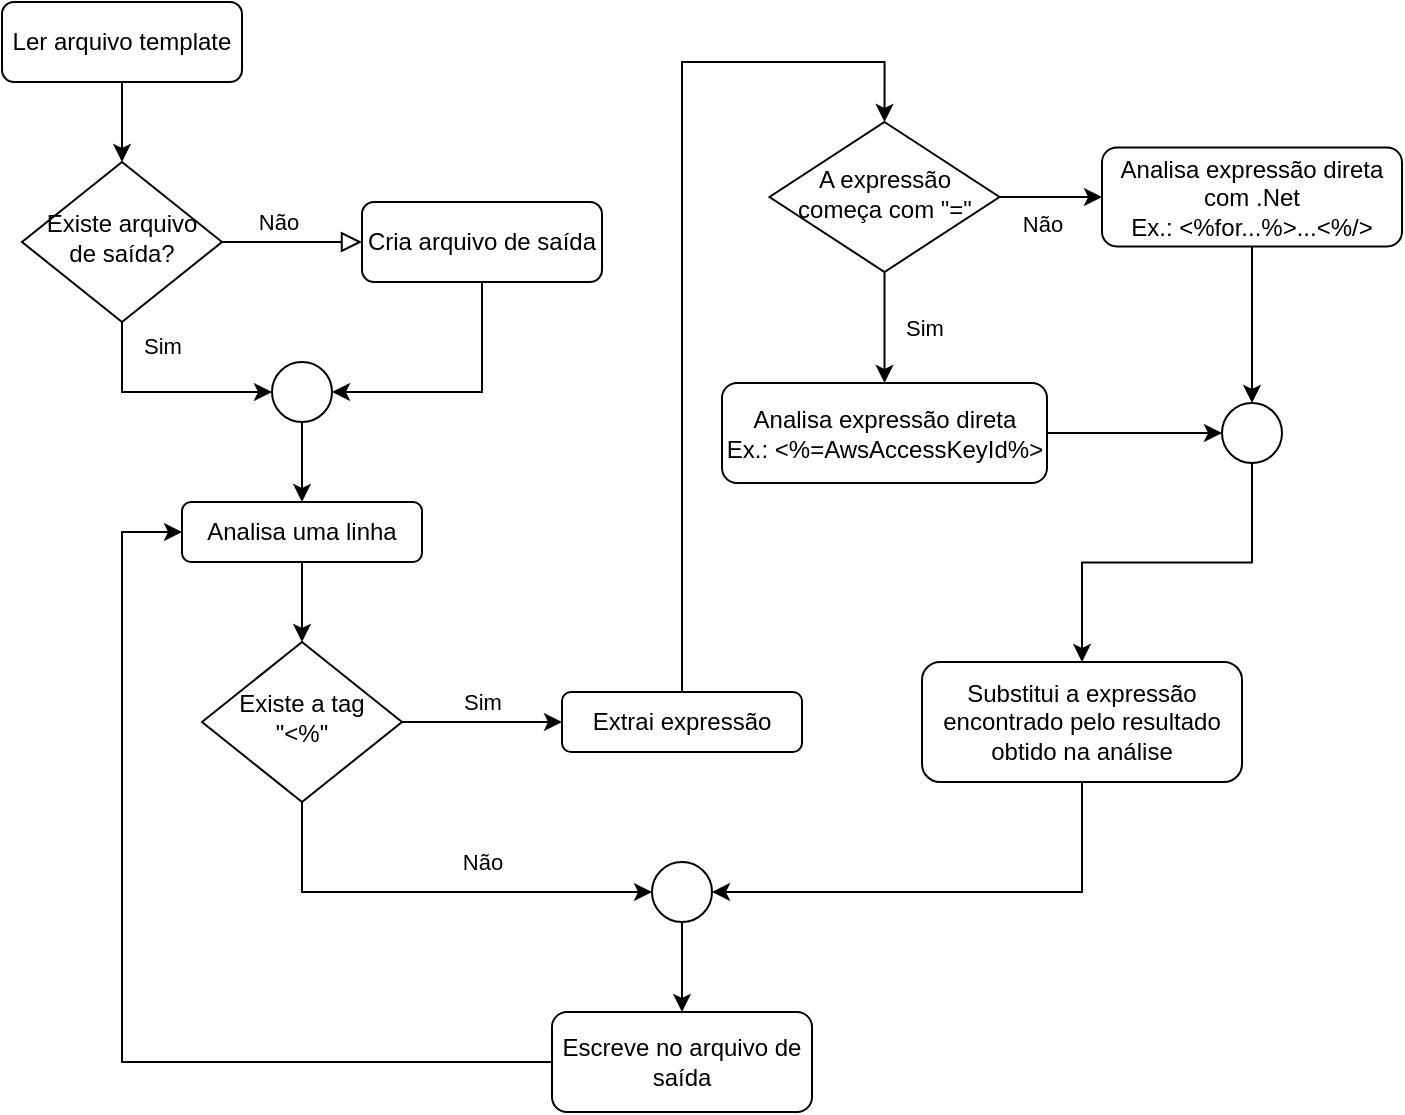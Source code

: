 <mxfile version="24.0.2" type="device">
  <diagram id="C5RBs43oDa-KdzZeNtuy" name="Page-1">
    <mxGraphModel dx="1434" dy="746" grid="1" gridSize="10" guides="1" tooltips="1" connect="1" arrows="1" fold="1" page="1" pageScale="1" pageWidth="827" pageHeight="1169" math="0" shadow="0">
      <root>
        <mxCell id="WIyWlLk6GJQsqaUBKTNV-0" />
        <mxCell id="WIyWlLk6GJQsqaUBKTNV-1" parent="WIyWlLk6GJQsqaUBKTNV-0" />
        <mxCell id="GMDL_d_8JTyKxyOyi_9L-31" style="edgeStyle=orthogonalEdgeStyle;rounded=0;orthogonalLoop=1;jettySize=auto;html=1;exitX=0.5;exitY=1;exitDx=0;exitDy=0;entryX=0.5;entryY=0;entryDx=0;entryDy=0;" edge="1" parent="WIyWlLk6GJQsqaUBKTNV-1" source="WIyWlLk6GJQsqaUBKTNV-3" target="WIyWlLk6GJQsqaUBKTNV-6">
          <mxGeometry relative="1" as="geometry" />
        </mxCell>
        <mxCell id="WIyWlLk6GJQsqaUBKTNV-3" value="Ler arquivo template" style="rounded=1;whiteSpace=wrap;html=1;fontSize=12;glass=0;strokeWidth=1;shadow=0;" parent="WIyWlLk6GJQsqaUBKTNV-1" vertex="1">
          <mxGeometry x="20" y="80" width="120" height="40" as="geometry" />
        </mxCell>
        <mxCell id="WIyWlLk6GJQsqaUBKTNV-4" value="Sim" style="rounded=0;html=1;jettySize=auto;orthogonalLoop=1;fontSize=11;endArrow=classic;endFill=1;endSize=6;strokeWidth=1;shadow=0;labelBackgroundColor=none;edgeStyle=orthogonalEdgeStyle;entryX=0;entryY=0.5;entryDx=0;entryDy=0;exitX=0.5;exitY=1;exitDx=0;exitDy=0;" parent="WIyWlLk6GJQsqaUBKTNV-1" source="WIyWlLk6GJQsqaUBKTNV-6" target="GMDL_d_8JTyKxyOyi_9L-11" edge="1">
          <mxGeometry x="-0.778" y="20" relative="1" as="geometry">
            <mxPoint as="offset" />
            <mxPoint x="80" y="260" as="sourcePoint" />
            <mxPoint x="175" y="425" as="targetPoint" />
          </mxGeometry>
        </mxCell>
        <mxCell id="WIyWlLk6GJQsqaUBKTNV-5" value="Não" style="edgeStyle=orthogonalEdgeStyle;rounded=0;html=1;jettySize=auto;orthogonalLoop=1;fontSize=11;endArrow=block;endFill=0;endSize=8;strokeWidth=1;shadow=0;labelBackgroundColor=none;entryX=0;entryY=0.5;entryDx=0;entryDy=0;" parent="WIyWlLk6GJQsqaUBKTNV-1" source="WIyWlLk6GJQsqaUBKTNV-6" target="GMDL_d_8JTyKxyOyi_9L-0" edge="1">
          <mxGeometry x="-0.2" y="10" relative="1" as="geometry">
            <mxPoint as="offset" />
            <mxPoint x="210" y="200" as="targetPoint" />
          </mxGeometry>
        </mxCell>
        <mxCell id="WIyWlLk6GJQsqaUBKTNV-6" value="Existe arquivo de saída?" style="rhombus;whiteSpace=wrap;html=1;shadow=0;fontFamily=Helvetica;fontSize=12;align=center;strokeWidth=1;spacing=6;spacingTop=-4;" parent="WIyWlLk6GJQsqaUBKTNV-1" vertex="1">
          <mxGeometry x="30" y="160" width="100" height="80" as="geometry" />
        </mxCell>
        <mxCell id="GMDL_d_8JTyKxyOyi_9L-18" style="edgeStyle=orthogonalEdgeStyle;rounded=0;orthogonalLoop=1;jettySize=auto;html=1;exitX=0.5;exitY=1;exitDx=0;exitDy=0;entryX=0.5;entryY=0;entryDx=0;entryDy=0;" edge="1" parent="WIyWlLk6GJQsqaUBKTNV-1" source="WIyWlLk6GJQsqaUBKTNV-12" target="GMDL_d_8JTyKxyOyi_9L-7">
          <mxGeometry relative="1" as="geometry" />
        </mxCell>
        <mxCell id="WIyWlLk6GJQsqaUBKTNV-12" value="Analisa uma linha" style="rounded=1;whiteSpace=wrap;html=1;fontSize=12;glass=0;strokeWidth=1;shadow=0;" parent="WIyWlLk6GJQsqaUBKTNV-1" vertex="1">
          <mxGeometry x="110" y="330" width="120" height="30" as="geometry" />
        </mxCell>
        <mxCell id="GMDL_d_8JTyKxyOyi_9L-13" style="edgeStyle=orthogonalEdgeStyle;rounded=0;orthogonalLoop=1;jettySize=auto;html=1;exitX=0.5;exitY=1;exitDx=0;exitDy=0;entryX=1;entryY=0.5;entryDx=0;entryDy=0;" edge="1" parent="WIyWlLk6GJQsqaUBKTNV-1" source="GMDL_d_8JTyKxyOyi_9L-0" target="GMDL_d_8JTyKxyOyi_9L-11">
          <mxGeometry relative="1" as="geometry">
            <mxPoint x="270" y="340" as="targetPoint" />
            <Array as="points">
              <mxPoint x="260" y="275" />
            </Array>
          </mxGeometry>
        </mxCell>
        <mxCell id="GMDL_d_8JTyKxyOyi_9L-0" value="Cria arquivo de saída" style="rounded=1;whiteSpace=wrap;html=1;fontSize=12;glass=0;strokeWidth=1;shadow=0;" vertex="1" parent="WIyWlLk6GJQsqaUBKTNV-1">
          <mxGeometry x="200" y="180" width="120" height="40" as="geometry" />
        </mxCell>
        <mxCell id="GMDL_d_8JTyKxyOyi_9L-5" value="Sim" style="rounded=0;html=1;jettySize=auto;orthogonalLoop=1;fontSize=11;endArrow=classic;endFill=1;endSize=6;strokeWidth=1;shadow=0;labelBackgroundColor=none;edgeStyle=orthogonalEdgeStyle;entryX=0;entryY=0.5;entryDx=0;entryDy=0;exitX=1;exitY=0.5;exitDx=0;exitDy=0;" edge="1" parent="WIyWlLk6GJQsqaUBKTNV-1" source="GMDL_d_8JTyKxyOyi_9L-7" target="GMDL_d_8JTyKxyOyi_9L-8">
          <mxGeometry y="10" relative="1" as="geometry">
            <mxPoint as="offset" />
            <mxPoint x="195" y="520" as="targetPoint" />
            <mxPoint x="280" y="420" as="sourcePoint" />
          </mxGeometry>
        </mxCell>
        <mxCell id="GMDL_d_8JTyKxyOyi_9L-7" value="&lt;p style=&quot;line-height: 120%;&quot;&gt;&lt;span style=&quot;background-color: initial;&quot;&gt;Existe a tag&lt;br&gt;&lt;/span&gt;&lt;span style=&quot;background-color: initial;&quot;&gt;&quot;&lt;/span&gt;&lt;span style=&quot;background-color: initial;&quot;&gt;&amp;lt;%&quot;&lt;/span&gt;&lt;/p&gt;" style="rhombus;whiteSpace=wrap;html=1;shadow=0;fontFamily=Helvetica;fontSize=12;align=center;strokeWidth=1;spacing=6;spacingTop=-4;" vertex="1" parent="WIyWlLk6GJQsqaUBKTNV-1">
          <mxGeometry x="120" y="400" width="100" height="80" as="geometry" />
        </mxCell>
        <mxCell id="GMDL_d_8JTyKxyOyi_9L-23" style="edgeStyle=orthogonalEdgeStyle;rounded=0;orthogonalLoop=1;jettySize=auto;html=1;entryX=0.5;entryY=0;entryDx=0;entryDy=0;exitX=0.5;exitY=0;exitDx=0;exitDy=0;" edge="1" parent="WIyWlLk6GJQsqaUBKTNV-1" source="GMDL_d_8JTyKxyOyi_9L-8" target="GMDL_d_8JTyKxyOyi_9L-21">
          <mxGeometry relative="1" as="geometry">
            <mxPoint x="310" y="580" as="sourcePoint" />
            <Array as="points">
              <mxPoint x="360" y="110" />
              <mxPoint x="461" y="110" />
            </Array>
          </mxGeometry>
        </mxCell>
        <mxCell id="GMDL_d_8JTyKxyOyi_9L-8" value="Extrai expressão" style="rounded=1;whiteSpace=wrap;html=1;fontSize=12;glass=0;strokeWidth=1;shadow=0;" vertex="1" parent="WIyWlLk6GJQsqaUBKTNV-1">
          <mxGeometry x="300" y="425" width="120" height="30" as="geometry" />
        </mxCell>
        <mxCell id="GMDL_d_8JTyKxyOyi_9L-14" style="edgeStyle=orthogonalEdgeStyle;rounded=0;orthogonalLoop=1;jettySize=auto;html=1;exitX=0.5;exitY=1;exitDx=0;exitDy=0;entryX=0.5;entryY=0;entryDx=0;entryDy=0;" edge="1" parent="WIyWlLk6GJQsqaUBKTNV-1" source="GMDL_d_8JTyKxyOyi_9L-11" target="WIyWlLk6GJQsqaUBKTNV-12">
          <mxGeometry relative="1" as="geometry" />
        </mxCell>
        <mxCell id="GMDL_d_8JTyKxyOyi_9L-11" value="" style="ellipse;whiteSpace=wrap;html=1;aspect=fixed;" vertex="1" parent="WIyWlLk6GJQsqaUBKTNV-1">
          <mxGeometry x="155" y="260" width="30" height="30" as="geometry" />
        </mxCell>
        <mxCell id="GMDL_d_8JTyKxyOyi_9L-19" value="Não" style="edgeStyle=orthogonalEdgeStyle;rounded=0;html=1;jettySize=auto;orthogonalLoop=1;fontSize=11;endArrow=classic;endFill=1;endSize=6;strokeWidth=1;shadow=0;labelBackgroundColor=none;entryX=0;entryY=0.5;entryDx=0;entryDy=0;exitX=0.5;exitY=1;exitDx=0;exitDy=0;" edge="1" parent="WIyWlLk6GJQsqaUBKTNV-1" source="GMDL_d_8JTyKxyOyi_9L-7" target="GMDL_d_8JTyKxyOyi_9L-41">
          <mxGeometry x="0.227" y="15" relative="1" as="geometry">
            <mxPoint as="offset" />
            <mxPoint x="270" y="410" as="sourcePoint" />
            <mxPoint x="50" y="340" as="targetPoint" />
            <Array as="points">
              <mxPoint x="170" y="525" />
            </Array>
          </mxGeometry>
        </mxCell>
        <mxCell id="GMDL_d_8JTyKxyOyi_9L-21" value="&lt;p style=&quot;line-height: 120%;&quot;&gt;A expressão começa com &quot;=&quot;&lt;/p&gt;" style="rhombus;whiteSpace=wrap;html=1;shadow=0;fontFamily=Helvetica;fontSize=12;align=center;strokeWidth=1;spacing=6;spacingTop=-4;" vertex="1" parent="WIyWlLk6GJQsqaUBKTNV-1">
          <mxGeometry x="403.75" y="140" width="115" height="75" as="geometry" />
        </mxCell>
        <mxCell id="GMDL_d_8JTyKxyOyi_9L-26" value="Sim" style="rounded=0;html=1;jettySize=auto;orthogonalLoop=1;fontSize=11;endArrow=classic;endFill=1;endSize=6;strokeWidth=1;shadow=0;labelBackgroundColor=none;edgeStyle=orthogonalEdgeStyle;exitX=0.5;exitY=1;exitDx=0;exitDy=0;entryX=0.5;entryY=0;entryDx=0;entryDy=0;" edge="1" parent="WIyWlLk6GJQsqaUBKTNV-1" source="GMDL_d_8JTyKxyOyi_9L-21" target="GMDL_d_8JTyKxyOyi_9L-29">
          <mxGeometry y="20" relative="1" as="geometry">
            <mxPoint as="offset" />
            <mxPoint x="461.25" y="270.5" as="targetPoint" />
            <mxPoint x="471.25" y="20.5" as="sourcePoint" />
          </mxGeometry>
        </mxCell>
        <mxCell id="GMDL_d_8JTyKxyOyi_9L-27" value="Não" style="edgeStyle=orthogonalEdgeStyle;rounded=0;html=1;jettySize=auto;orthogonalLoop=1;fontSize=11;endArrow=classic;endFill=1;endSize=6;strokeWidth=1;shadow=0;labelBackgroundColor=none;exitX=1;exitY=0.5;exitDx=0;exitDy=0;entryX=0;entryY=0.5;entryDx=0;entryDy=0;" edge="1" parent="WIyWlLk6GJQsqaUBKTNV-1" source="GMDL_d_8JTyKxyOyi_9L-21" target="GMDL_d_8JTyKxyOyi_9L-30">
          <mxGeometry x="-0.171" y="-12" relative="1" as="geometry">
            <mxPoint y="1" as="offset" />
            <mxPoint x="546.25" y="177.5" as="sourcePoint" />
            <mxPoint x="686.25" y="177.5" as="targetPoint" />
            <Array as="points" />
          </mxGeometry>
        </mxCell>
        <mxCell id="GMDL_d_8JTyKxyOyi_9L-33" style="edgeStyle=orthogonalEdgeStyle;rounded=0;orthogonalLoop=1;jettySize=auto;html=1;exitX=1;exitY=0.5;exitDx=0;exitDy=0;entryX=0;entryY=0.5;entryDx=0;entryDy=0;" edge="1" parent="WIyWlLk6GJQsqaUBKTNV-1" source="GMDL_d_8JTyKxyOyi_9L-29" target="GMDL_d_8JTyKxyOyi_9L-32">
          <mxGeometry relative="1" as="geometry" />
        </mxCell>
        <mxCell id="GMDL_d_8JTyKxyOyi_9L-29" value="Analisa expressão direta&lt;br&gt;Ex.:&amp;nbsp;&amp;lt;%=AwsAccessKeyId%&amp;gt;" style="rounded=1;whiteSpace=wrap;html=1;fontSize=12;glass=0;strokeWidth=1;shadow=0;" vertex="1" parent="WIyWlLk6GJQsqaUBKTNV-1">
          <mxGeometry x="380" y="270.5" width="162.5" height="50" as="geometry" />
        </mxCell>
        <mxCell id="GMDL_d_8JTyKxyOyi_9L-34" style="edgeStyle=orthogonalEdgeStyle;rounded=0;orthogonalLoop=1;jettySize=auto;html=1;exitX=0.5;exitY=1;exitDx=0;exitDy=0;entryX=0.5;entryY=0;entryDx=0;entryDy=0;" edge="1" parent="WIyWlLk6GJQsqaUBKTNV-1" source="GMDL_d_8JTyKxyOyi_9L-30" target="GMDL_d_8JTyKxyOyi_9L-32">
          <mxGeometry relative="1" as="geometry" />
        </mxCell>
        <mxCell id="GMDL_d_8JTyKxyOyi_9L-30" value="Analisa expressão direta com .Net&lt;br&gt;Ex.: &amp;lt;%for...%&amp;gt;...&amp;lt;%/&amp;gt;" style="rounded=1;whiteSpace=wrap;html=1;fontSize=12;glass=0;strokeWidth=1;shadow=0;" vertex="1" parent="WIyWlLk6GJQsqaUBKTNV-1">
          <mxGeometry x="570" y="152.75" width="150" height="49.5" as="geometry" />
        </mxCell>
        <mxCell id="GMDL_d_8JTyKxyOyi_9L-36" style="edgeStyle=orthogonalEdgeStyle;rounded=0;orthogonalLoop=1;jettySize=auto;html=1;exitX=0.5;exitY=1;exitDx=0;exitDy=0;entryX=0.5;entryY=0;entryDx=0;entryDy=0;" edge="1" parent="WIyWlLk6GJQsqaUBKTNV-1" source="GMDL_d_8JTyKxyOyi_9L-32" target="GMDL_d_8JTyKxyOyi_9L-35">
          <mxGeometry relative="1" as="geometry" />
        </mxCell>
        <mxCell id="GMDL_d_8JTyKxyOyi_9L-32" value="" style="ellipse;whiteSpace=wrap;html=1;aspect=fixed;" vertex="1" parent="WIyWlLk6GJQsqaUBKTNV-1">
          <mxGeometry x="630" y="280.5" width="30" height="30" as="geometry" />
        </mxCell>
        <mxCell id="GMDL_d_8JTyKxyOyi_9L-39" style="edgeStyle=orthogonalEdgeStyle;rounded=0;orthogonalLoop=1;jettySize=auto;html=1;exitX=0.5;exitY=1;exitDx=0;exitDy=0;entryX=1;entryY=0.5;entryDx=0;entryDy=0;" edge="1" parent="WIyWlLk6GJQsqaUBKTNV-1" source="GMDL_d_8JTyKxyOyi_9L-35" target="GMDL_d_8JTyKxyOyi_9L-41">
          <mxGeometry relative="1" as="geometry" />
        </mxCell>
        <mxCell id="GMDL_d_8JTyKxyOyi_9L-35" value="Substitui a expressão encontrado pelo resultado obtido na análise" style="rounded=1;whiteSpace=wrap;html=1;fontSize=12;glass=0;strokeWidth=1;shadow=0;" vertex="1" parent="WIyWlLk6GJQsqaUBKTNV-1">
          <mxGeometry x="480" y="410" width="160" height="60" as="geometry" />
        </mxCell>
        <mxCell id="GMDL_d_8JTyKxyOyi_9L-44" style="edgeStyle=orthogonalEdgeStyle;rounded=0;orthogonalLoop=1;jettySize=auto;html=1;exitX=0;exitY=0.5;exitDx=0;exitDy=0;entryX=0;entryY=0.5;entryDx=0;entryDy=0;" edge="1" parent="WIyWlLk6GJQsqaUBKTNV-1" source="GMDL_d_8JTyKxyOyi_9L-38" target="WIyWlLk6GJQsqaUBKTNV-12">
          <mxGeometry relative="1" as="geometry">
            <Array as="points">
              <mxPoint x="80" y="610" />
              <mxPoint x="80" y="345" />
            </Array>
          </mxGeometry>
        </mxCell>
        <mxCell id="GMDL_d_8JTyKxyOyi_9L-38" value="Escreve no arquivo de saída" style="rounded=1;whiteSpace=wrap;html=1;fontSize=12;glass=0;strokeWidth=1;shadow=0;" vertex="1" parent="WIyWlLk6GJQsqaUBKTNV-1">
          <mxGeometry x="295" y="585" width="130" height="50" as="geometry" />
        </mxCell>
        <mxCell id="GMDL_d_8JTyKxyOyi_9L-43" style="edgeStyle=orthogonalEdgeStyle;rounded=0;orthogonalLoop=1;jettySize=auto;html=1;exitX=0.5;exitY=1;exitDx=0;exitDy=0;entryX=0.5;entryY=0;entryDx=0;entryDy=0;" edge="1" parent="WIyWlLk6GJQsqaUBKTNV-1" source="GMDL_d_8JTyKxyOyi_9L-41" target="GMDL_d_8JTyKxyOyi_9L-38">
          <mxGeometry relative="1" as="geometry" />
        </mxCell>
        <mxCell id="GMDL_d_8JTyKxyOyi_9L-41" value="" style="ellipse;whiteSpace=wrap;html=1;aspect=fixed;" vertex="1" parent="WIyWlLk6GJQsqaUBKTNV-1">
          <mxGeometry x="345" y="510" width="30" height="30" as="geometry" />
        </mxCell>
      </root>
    </mxGraphModel>
  </diagram>
</mxfile>
